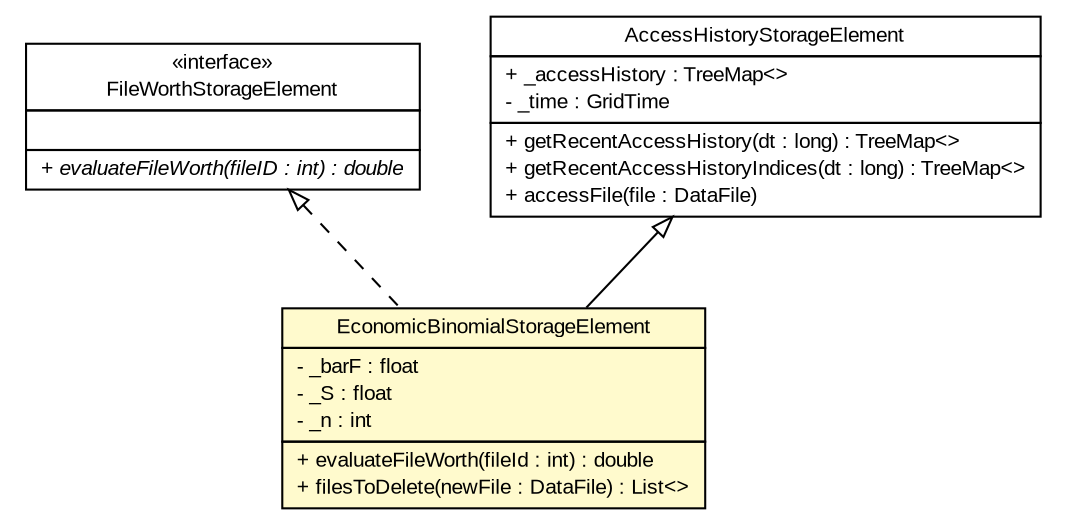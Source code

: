 #!/usr/local/bin/dot
#
# Class diagram 
# Generated by UMLGraph version R5_7_2-3-gee82a7 (http://www.umlgraph.org/)
#

digraph G {
	edge [fontname="arial",fontsize=10,labelfontname="arial",labelfontsize=10];
	node [fontname="arial",fontsize=10,shape=plaintext];
	nodesep=0.25;
	ranksep=0.5;
	// org.edg.data.replication.optorsim.optor.FileWorthStorageElement
	c4052 [label=<<table title="org.edg.data.replication.optorsim.optor.FileWorthStorageElement" border="0" cellborder="1" cellspacing="0" cellpadding="2" port="p" href="./FileWorthStorageElement.html">
		<tr><td><table border="0" cellspacing="0" cellpadding="1">
<tr><td align="center" balign="center"> &#171;interface&#187; </td></tr>
<tr><td align="center" balign="center"> FileWorthStorageElement </td></tr>
		</table></td></tr>
		<tr><td><table border="0" cellspacing="0" cellpadding="1">
<tr><td align="left" balign="left">  </td></tr>
		</table></td></tr>
		<tr><td><table border="0" cellspacing="0" cellpadding="1">
<tr><td align="left" balign="left"><font face="arial italic" point-size="10.0"> + evaluateFileWorth(fileID : int) : double </font></td></tr>
		</table></td></tr>
		</table>>, URL="./FileWorthStorageElement.html", fontname="arial", fontcolor="black", fontsize=10.0];
	// org.edg.data.replication.optorsim.optor.EconomicBinomialStorageElement
	c4056 [label=<<table title="org.edg.data.replication.optorsim.optor.EconomicBinomialStorageElement" border="0" cellborder="1" cellspacing="0" cellpadding="2" port="p" bgcolor="lemonChiffon" href="./EconomicBinomialStorageElement.html">
		<tr><td><table border="0" cellspacing="0" cellpadding="1">
<tr><td align="center" balign="center"> EconomicBinomialStorageElement </td></tr>
		</table></td></tr>
		<tr><td><table border="0" cellspacing="0" cellpadding="1">
<tr><td align="left" balign="left"> - _barF : float </td></tr>
<tr><td align="left" balign="left"> - _S : float </td></tr>
<tr><td align="left" balign="left"> - _n : int </td></tr>
		</table></td></tr>
		<tr><td><table border="0" cellspacing="0" cellpadding="1">
<tr><td align="left" balign="left"> + evaluateFileWorth(fileId : int) : double </td></tr>
<tr><td align="left" balign="left"> + filesToDelete(newFile : DataFile) : List&lt;&gt; </td></tr>
		</table></td></tr>
		</table>>, URL="./EconomicBinomialStorageElement.html", fontname="arial", fontcolor="black", fontsize=10.0];
	// org.edg.data.replication.optorsim.optor.AccessHistoryStorageElement
	c4058 [label=<<table title="org.edg.data.replication.optorsim.optor.AccessHistoryStorageElement" border="0" cellborder="1" cellspacing="0" cellpadding="2" port="p" href="./AccessHistoryStorageElement.html">
		<tr><td><table border="0" cellspacing="0" cellpadding="1">
<tr><td align="center" balign="center"> AccessHistoryStorageElement </td></tr>
		</table></td></tr>
		<tr><td><table border="0" cellspacing="0" cellpadding="1">
<tr><td align="left" balign="left"> + _accessHistory : TreeMap&lt;&gt; </td></tr>
<tr><td align="left" balign="left"> - _time : GridTime </td></tr>
		</table></td></tr>
		<tr><td><table border="0" cellspacing="0" cellpadding="1">
<tr><td align="left" balign="left"> + getRecentAccessHistory(dt : long) : TreeMap&lt;&gt; </td></tr>
<tr><td align="left" balign="left"> + getRecentAccessHistoryIndices(dt : long) : TreeMap&lt;&gt; </td></tr>
<tr><td align="left" balign="left"> + accessFile(file : DataFile) </td></tr>
		</table></td></tr>
		</table>>, URL="./AccessHistoryStorageElement.html", fontname="arial", fontcolor="black", fontsize=10.0];
	//org.edg.data.replication.optorsim.optor.EconomicBinomialStorageElement extends org.edg.data.replication.optorsim.optor.AccessHistoryStorageElement
	c4058:p -> c4056:p [dir=back,arrowtail=empty];
	//org.edg.data.replication.optorsim.optor.EconomicBinomialStorageElement implements org.edg.data.replication.optorsim.optor.FileWorthStorageElement
	c4052:p -> c4056:p [dir=back,arrowtail=empty,style=dashed];
}

